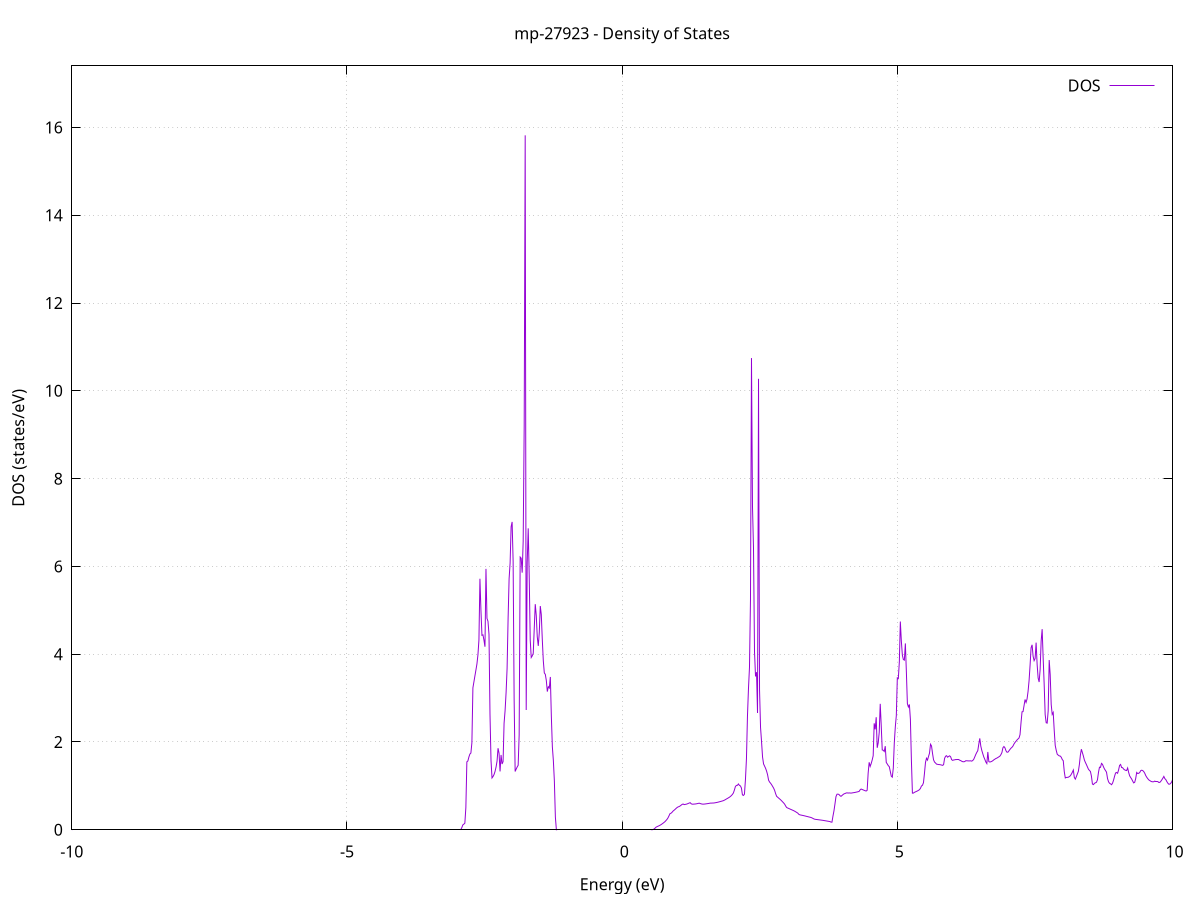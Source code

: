 set title 'mp-27923 - Density of States'
set xlabel 'Energy (eV)'
set ylabel 'DOS (states/eV)'
set grid
set xrange [-10:10]
set yrange [0:17.404]
set xzeroaxis lt -1
set terminal png size 800,600
set output 'mp-27923_dos_gnuplot.png'
plot '-' using 1:2 with lines title 'DOS'
-21.900100 0.000000
-21.881800 0.000000
-21.863600 0.000000
-21.845300 0.000000
-21.827000 0.000000
-21.808700 0.000000
-21.790500 0.000000
-21.772200 0.000000
-21.753900 0.000000
-21.735600 0.000000
-21.717400 0.000000
-21.699100 0.000000
-21.680800 0.000000
-21.662600 0.000000
-21.644300 0.000000
-21.626000 0.000000
-21.607700 0.000000
-21.589500 0.000000
-21.571200 0.000000
-21.552900 0.000000
-21.534600 0.000000
-21.516400 0.000000
-21.498100 0.000000
-21.479800 0.000000
-21.461500 0.000000
-21.443300 0.000000
-21.425000 0.000000
-21.406700 0.000000
-21.388400 0.000000
-21.370200 0.000000
-21.351900 0.000000
-21.333600 0.000000
-21.315300 0.000000
-21.297100 0.000000
-21.278800 0.000000
-21.260500 0.000000
-21.242200 0.000000
-21.224000 0.000000
-21.205700 0.000000
-21.187400 0.000000
-21.169100 0.000000
-21.150900 0.000000
-21.132600 0.000000
-21.114300 0.000000
-21.096000 0.000000
-21.077800 0.000000
-21.059500 0.000000
-21.041200 0.000000
-21.022900 0.000000
-21.004700 0.000000
-20.986400 0.000000
-20.968100 0.000000
-20.949800 0.000000
-20.931600 0.000000
-20.913300 0.000000
-20.895000 0.000000
-20.876700 0.000000
-20.858500 0.000000
-20.840200 0.000000
-20.821900 0.000000
-20.803600 0.000000
-20.785400 0.000000
-20.767100 0.000000
-20.748800 0.000000
-20.730500 0.000000
-20.712300 0.000000
-20.694000 0.000000
-20.675700 0.000000
-20.657500 0.000000
-20.639200 0.000000
-20.620900 0.000000
-20.602600 0.000000
-20.584400 0.000000
-20.566100 0.000000
-20.547800 0.000000
-20.529500 0.000000
-20.511300 0.000000
-20.493000 0.000000
-20.474700 0.000000
-20.456400 0.000000
-20.438200 0.000000
-20.419900 0.000000
-20.401600 0.000000
-20.383300 0.000000
-20.365100 0.000000
-20.346800 0.000000
-20.328500 0.000000
-20.310200 0.000000
-20.292000 0.000000
-20.273700 0.000000
-20.255400 0.000000
-20.237100 3.914400
-20.218900 5.153800
-20.200600 11.929300
-20.182300 15.140700
-20.164000 18.128700
-20.145800 16.555500
-20.127500 14.102400
-20.109200 3.188900
-20.090900 3.865400
-20.072700 4.063400
-20.054400 5.563400
-20.036100 9.818300
-20.017800 9.265300
-19.999600 14.189300
-19.981300 9.638100
-19.963000 8.774200
-19.944700 10.894700
-19.926500 14.366800
-19.908200 9.809100
-19.889900 18.243800
-19.871600 15.352900
-19.853400 16.839200
-19.835100 28.531400
-19.816800 31.945800
-19.798500 7.093100
-19.780300 7.051600
-19.762000 0.000000
-19.743700 0.000000
-19.725400 0.000000
-19.707200 0.000000
-19.688900 0.000000
-19.670600 0.000000
-19.652400 0.000000
-19.634100 0.000000
-19.615800 0.000000
-19.597500 0.000000
-19.579300 0.000000
-19.561000 0.000000
-19.542700 0.000000
-19.524400 0.000000
-19.506200 0.000000
-19.487900 0.000000
-19.469600 0.000000
-19.451300 0.000000
-19.433100 0.000000
-19.414800 0.000000
-19.396500 0.000000
-19.378200 0.000000
-19.360000 0.000000
-19.341700 0.000000
-19.323400 0.000000
-19.305100 0.000000
-19.286900 0.000000
-19.268600 0.000000
-19.250300 0.000000
-19.232000 0.000000
-19.213800 0.000000
-19.195500 0.000000
-19.177200 0.000000
-19.158900 0.000000
-19.140700 0.000000
-19.122400 0.000000
-19.104100 0.000000
-19.085800 0.000000
-19.067600 0.000000
-19.049300 0.000000
-19.031000 0.000000
-19.012700 0.000000
-18.994500 0.000000
-18.976200 0.000000
-18.957900 0.000000
-18.939600 0.000000
-18.921400 0.000000
-18.903100 0.000000
-18.884800 0.000000
-18.866500 0.000000
-18.848300 0.000000
-18.830000 0.000000
-18.811700 0.000000
-18.793400 0.000000
-18.775200 0.000000
-18.756900 0.000000
-18.738600 0.000000
-18.720300 0.000000
-18.702100 0.000000
-18.683800 0.000000
-18.665500 0.000000
-18.647200 0.000000
-18.629000 0.000000
-18.610700 0.000000
-18.592400 0.000000
-18.574200 0.000000
-18.555900 0.000000
-18.537600 0.000000
-18.519300 0.000000
-18.501100 0.000000
-18.482800 0.000000
-18.464500 0.000000
-18.446200 0.000000
-18.428000 0.000000
-18.409700 0.000000
-18.391400 0.000000
-18.373100 0.000000
-18.354900 0.000000
-18.336600 0.000000
-18.318300 0.000000
-18.300000 0.000000
-18.281800 0.000000
-18.263500 0.000000
-18.245200 0.000000
-18.226900 0.000000
-18.208700 0.000000
-18.190400 0.000000
-18.172100 0.000000
-18.153800 0.000000
-18.135600 0.000000
-18.117300 0.000000
-18.099000 0.000000
-18.080700 0.000000
-18.062500 0.000000
-18.044200 0.000000
-18.025900 0.000000
-18.007600 0.000000
-17.989400 0.000000
-17.971100 0.000000
-17.952800 0.000000
-17.934500 0.000000
-17.916300 0.000000
-17.898000 0.000000
-17.879700 0.000000
-17.861400 0.000000
-17.843200 0.000000
-17.824900 0.000000
-17.806600 0.000000
-17.788300 0.000000
-17.770100 0.000000
-17.751800 0.000000
-17.733500 0.000000
-17.715200 0.000000
-17.697000 0.000000
-17.678700 0.000000
-17.660400 0.000000
-17.642100 0.000000
-17.623900 0.000000
-17.605600 0.000000
-17.587300 0.000000
-17.569100 0.000000
-17.550800 0.000000
-17.532500 0.000000
-17.514200 0.000000
-17.496000 0.000000
-17.477700 0.000000
-17.459400 0.000000
-17.441100 0.000000
-17.422900 0.000000
-17.404600 0.000000
-17.386300 0.000000
-17.368000 0.000000
-17.349800 0.000000
-17.331500 0.000000
-17.313200 0.000000
-17.294900 0.000000
-17.276700 0.000000
-17.258400 0.000000
-17.240100 0.000000
-17.221800 0.000000
-17.203600 0.000000
-17.185300 0.000000
-17.167000 0.000000
-17.148700 0.000000
-17.130500 0.000000
-17.112200 0.000000
-17.093900 0.000000
-17.075600 0.000000
-17.057400 0.000000
-17.039100 0.000000
-17.020800 0.000000
-17.002500 0.000000
-16.984300 0.000000
-16.966000 0.000000
-16.947700 0.000000
-16.929400 0.000000
-16.911200 0.000000
-16.892900 0.000000
-16.874600 0.000000
-16.856300 0.000000
-16.838100 0.000000
-16.819800 0.000000
-16.801500 0.000000
-16.783200 0.000000
-16.765000 0.000000
-16.746700 0.000000
-16.728400 0.000000
-16.710100 0.000000
-16.691900 0.000000
-16.673600 0.000000
-16.655300 0.000000
-16.637000 0.000000
-16.618800 0.000000
-16.600500 0.000000
-16.582200 0.000000
-16.564000 0.000000
-16.545700 0.000000
-16.527400 0.000000
-16.509100 0.000000
-16.490900 0.000000
-16.472600 0.000000
-16.454300 0.000000
-16.436000 0.000000
-16.417800 0.000000
-16.399500 0.000000
-16.381200 0.000000
-16.362900 0.000000
-16.344700 0.000000
-16.326400 0.000000
-16.308100 0.000000
-16.289800 0.000000
-16.271600 0.000000
-16.253300 0.000000
-16.235000 0.000000
-16.216700 0.000000
-16.198500 0.000000
-16.180200 0.000000
-16.161900 0.000000
-16.143600 0.000000
-16.125400 0.000000
-16.107100 0.000000
-16.088800 0.000000
-16.070500 0.000000
-16.052300 0.000000
-16.034000 0.000000
-16.015700 0.000000
-15.997400 0.000000
-15.979200 0.000000
-15.960900 0.000000
-15.942600 0.000000
-15.924300 0.000000
-15.906100 0.000000
-15.887800 0.000000
-15.869500 0.000000
-15.851200 0.000000
-15.833000 0.000000
-15.814700 0.000000
-15.796400 0.000000
-15.778100 0.000000
-15.759900 0.000000
-15.741600 0.000000
-15.723300 0.000000
-15.705000 0.000000
-15.686800 0.000000
-15.668500 0.000000
-15.650200 0.000000
-15.631900 0.000000
-15.613700 0.000000
-15.595400 0.000000
-15.577100 0.000000
-15.558900 0.000000
-15.540600 0.000000
-15.522300 0.000000
-15.504000 0.000000
-15.485800 0.000000
-15.467500 0.000000
-15.449200 0.000000
-15.430900 0.000000
-15.412700 0.000000
-15.394400 0.000000
-15.376100 0.000000
-15.357800 0.000000
-15.339600 0.000000
-15.321300 0.000000
-15.303000 0.000000
-15.284700 0.000000
-15.266500 0.000000
-15.248200 0.000000
-15.229900 0.000000
-15.211600 0.000000
-15.193400 0.000000
-15.175100 0.000000
-15.156800 0.000000
-15.138500 0.000000
-15.120300 0.000000
-15.102000 0.000000
-15.083700 0.000000
-15.065400 0.000000
-15.047200 0.000000
-15.028900 0.000000
-15.010600 0.000000
-14.992300 0.000000
-14.974100 0.000000
-14.955800 0.000000
-14.937500 0.000000
-14.919200 0.000000
-14.901000 0.000000
-14.882700 0.000000
-14.864400 0.000000
-14.846100 0.000000
-14.827900 0.000000
-14.809600 0.000000
-14.791300 0.000000
-14.773000 0.000000
-14.754800 0.000000
-14.736500 0.000000
-14.718200 0.000000
-14.699900 0.000000
-14.681700 0.000000
-14.663400 0.000000
-14.645100 0.000000
-14.626800 0.000000
-14.608600 0.000000
-14.590300 0.000000
-14.572000 0.000000
-14.553700 0.000000
-14.535500 0.000000
-14.517200 0.000000
-14.498900 0.000000
-14.480700 0.000000
-14.462400 0.000000
-14.444100 0.000000
-14.425800 0.000000
-14.407600 0.000000
-14.389300 0.000000
-14.371000 0.000000
-14.352700 0.000000
-14.334500 0.000000
-14.316200 0.000000
-14.297900 0.000000
-14.279600 0.000000
-14.261400 0.000000
-14.243100 0.000000
-14.224800 0.000000
-14.206500 0.000000
-14.188300 0.000000
-14.170000 0.000000
-14.151700 0.000000
-14.133400 0.000000
-14.115200 0.000000
-14.096900 0.000000
-14.078600 0.000000
-14.060300 0.000000
-14.042100 0.000000
-14.023800 0.000000
-14.005500 0.000000
-13.987200 0.000000
-13.969000 0.000000
-13.950700 0.000000
-13.932400 0.000000
-13.914100 0.000000
-13.895900 0.000000
-13.877600 0.000000
-13.859300 0.000000
-13.841000 0.000000
-13.822800 0.000000
-13.804500 0.000000
-13.786200 0.000000
-13.767900 0.000000
-13.749700 0.000000
-13.731400 0.000000
-13.713100 0.000000
-13.694800 0.000000
-13.676600 0.000000
-13.658300 0.000000
-13.640000 0.000000
-13.621700 0.000000
-13.603500 0.000000
-13.585200 0.144600
-13.566900 1.023300
-13.548600 1.530800
-13.530400 1.619400
-13.512100 1.731400
-13.493800 1.888600
-13.475600 2.958800
-13.457300 4.038100
-13.439000 4.427900
-13.420700 4.844800
-13.402500 5.352900
-13.384200 6.151800
-13.365900 7.031300
-13.347600 8.667700
-13.329400 11.688900
-13.311100 14.369400
-13.292800 19.077900
-13.274500 11.809200
-13.256300 0.000000
-13.238000 0.000000
-13.219700 0.000000
-13.201400 0.000000
-13.183200 0.000000
-13.164900 0.000000
-13.146600 0.000000
-13.128300 0.000000
-13.110100 0.000000
-13.091800 0.000000
-13.073500 0.000000
-13.055200 0.000000
-13.037000 0.000000
-13.018700 0.000000
-13.000400 0.000000
-12.982100 0.000000
-12.963900 0.000000
-12.945600 0.000000
-12.927300 0.000000
-12.909000 0.000000
-12.890800 0.000000
-12.872500 0.000000
-12.854200 0.000000
-12.835900 0.000000
-12.817700 0.000000
-12.799400 0.000000
-12.781100 0.000000
-12.762800 0.000000
-12.744600 0.000000
-12.726300 0.000000
-12.708000 0.000000
-12.689700 0.000000
-12.671500 0.000000
-12.653200 0.000000
-12.634900 0.000000
-12.616600 0.000000
-12.598400 0.000000
-12.580100 0.000000
-12.561800 0.000000
-12.543500 0.000000
-12.525300 0.000000
-12.507000 0.000000
-12.488700 0.000000
-12.470500 0.000000
-12.452200 0.000000
-12.433900 0.000000
-12.415600 0.000000
-12.397400 0.000000
-12.379100 0.000000
-12.360800 0.000000
-12.342500 0.000000
-12.324300 0.000000
-12.306000 0.000000
-12.287700 0.000000
-12.269400 0.000000
-12.251200 0.000000
-12.232900 0.000000
-12.214600 0.000000
-12.196300 0.000000
-12.178100 0.000000
-12.159800 0.000000
-12.141500 0.000000
-12.123200 0.000000
-12.105000 0.000000
-12.086700 0.000000
-12.068400 0.000000
-12.050100 0.000000
-12.031900 0.000000
-12.013600 0.000000
-11.995300 0.000000
-11.977000 0.000000
-11.958800 0.000000
-11.940500 0.000000
-11.922200 0.000000
-11.903900 0.000000
-11.885700 0.000000
-11.867400 0.000000
-11.849100 0.000000
-11.830800 0.000000
-11.812600 0.000000
-11.794300 0.000000
-11.776000 0.000000
-11.757700 0.000000
-11.739500 0.000000
-11.721200 0.000000
-11.702900 0.000000
-11.684600 0.000000
-11.666400 0.000000
-11.648100 0.000000
-11.629800 0.000000
-11.611500 0.000000
-11.593300 0.000000
-11.575000 0.000000
-11.556700 0.000000
-11.538400 0.000000
-11.520200 0.000000
-11.501900 0.000000
-11.483600 0.000000
-11.465300 0.000000
-11.447100 0.000000
-11.428800 0.000000
-11.410500 0.000000
-11.392300 0.000000
-11.374000 0.000000
-11.355700 0.000000
-11.337400 0.000000
-11.319200 0.000000
-11.300900 0.000000
-11.282600 0.000000
-11.264300 0.000000
-11.246100 0.000000
-11.227800 0.000000
-11.209500 0.000000
-11.191200 0.000000
-11.173000 0.000000
-11.154700 0.000000
-11.136400 0.000000
-11.118100 0.000000
-11.099900 0.000000
-11.081600 0.000000
-11.063300 0.000000
-11.045000 0.000000
-11.026800 0.000000
-11.008500 0.000000
-10.990200 0.000000
-10.971900 0.000000
-10.953700 0.000000
-10.935400 0.000000
-10.917100 0.000000
-10.898800 0.000000
-10.880600 0.000000
-10.862300 0.000000
-10.844000 0.000000
-10.825700 0.000000
-10.807500 0.000000
-10.789200 0.000000
-10.770900 0.000000
-10.752600 0.000000
-10.734400 0.000000
-10.716100 0.000000
-10.697800 0.000000
-10.679500 0.000000
-10.661300 0.000000
-10.643000 0.000000
-10.624700 0.000000
-10.606400 0.000000
-10.588200 0.000000
-10.569900 0.000000
-10.551600 0.000000
-10.533300 0.000000
-10.515100 0.000000
-10.496800 0.000000
-10.478500 0.000000
-10.460200 0.000000
-10.442000 0.000000
-10.423700 0.000000
-10.405400 0.000000
-10.387200 0.000000
-10.368900 0.000000
-10.350600 0.000000
-10.332300 0.000000
-10.314100 0.000000
-10.295800 0.000000
-10.277500 0.000000
-10.259200 0.000000
-10.241000 0.000000
-10.222700 0.000000
-10.204400 0.000000
-10.186100 0.000000
-10.167900 0.000000
-10.149600 0.000000
-10.131300 0.000000
-10.113000 0.000000
-10.094800 0.000000
-10.076500 0.000000
-10.058200 0.000000
-10.039900 0.000000
-10.021700 0.000000
-10.003400 0.000000
-9.985100 0.000000
-9.966800 0.000000
-9.948600 0.000000
-9.930300 0.000000
-9.912000 0.000000
-9.893700 0.000000
-9.875500 0.000000
-9.857200 0.000000
-9.838900 0.000000
-9.820600 0.000000
-9.802400 0.000000
-9.784100 0.000000
-9.765800 0.000000
-9.747500 0.000000
-9.729300 0.000000
-9.711000 0.000000
-9.692700 0.000000
-9.674400 0.000000
-9.656200 0.000000
-9.637900 0.000000
-9.619600 0.000000
-9.601300 0.000000
-9.583100 0.000000
-9.564800 0.000000
-9.546500 0.000000
-9.528200 0.000000
-9.510000 0.000000
-9.491700 0.000000
-9.473400 0.000000
-9.455100 0.000000
-9.436900 0.000000
-9.418600 0.000000
-9.400300 0.000000
-9.382100 0.000000
-9.363800 0.000000
-9.345500 0.000000
-9.327200 0.000000
-9.309000 0.000000
-9.290700 0.000000
-9.272400 0.000000
-9.254100 0.000000
-9.235900 0.000000
-9.217600 0.000000
-9.199300 0.000000
-9.181000 0.000000
-9.162800 0.000000
-9.144500 0.000000
-9.126200 0.000000
-9.107900 0.000000
-9.089700 0.000000
-9.071400 0.000000
-9.053100 0.000000
-9.034800 0.000000
-9.016600 0.000000
-8.998300 0.000000
-8.980000 0.000000
-8.961700 0.000000
-8.943500 0.000000
-8.925200 0.000000
-8.906900 0.000000
-8.888600 0.000000
-8.870400 0.000000
-8.852100 0.000000
-8.833800 0.000000
-8.815500 0.000000
-8.797300 0.000000
-8.779000 0.000000
-8.760700 0.000000
-8.742400 0.000000
-8.724200 0.000000
-8.705900 0.000000
-8.687600 0.000000
-8.669300 0.000000
-8.651100 0.000000
-8.632800 0.000000
-8.614500 0.000000
-8.596200 0.000000
-8.578000 0.000000
-8.559700 0.000000
-8.541400 0.000000
-8.523100 0.000000
-8.504900 0.000000
-8.486600 0.000000
-8.468300 0.000000
-8.450000 0.000000
-8.431800 0.000000
-8.413500 0.000000
-8.395200 0.000000
-8.376900 0.000000
-8.358700 0.000000
-8.340400 0.000000
-8.322100 0.000000
-8.303900 0.000000
-8.285600 0.000000
-8.267300 0.000000
-8.249000 0.000000
-8.230800 0.000000
-8.212500 0.000000
-8.194200 0.000000
-8.175900 0.000000
-8.157700 0.000000
-8.139400 0.000000
-8.121100 0.000000
-8.102800 0.000000
-8.084600 0.000000
-8.066300 0.000000
-8.048000 0.000000
-8.029700 0.000000
-8.011500 0.000000
-7.993200 0.000000
-7.974900 0.000000
-7.956600 0.000000
-7.938400 0.000000
-7.920100 0.000000
-7.901800 0.000000
-7.883500 0.000000
-7.865300 0.000000
-7.847000 0.000000
-7.828700 0.000000
-7.810400 0.000000
-7.792200 0.000000
-7.773900 0.000000
-7.755600 0.000000
-7.737300 0.000000
-7.719100 0.000000
-7.700800 0.000000
-7.682500 0.000000
-7.664200 0.000000
-7.646000 0.000000
-7.627700 0.000000
-7.609400 0.000000
-7.591100 0.000000
-7.572900 0.000000
-7.554600 0.000000
-7.536300 0.000000
-7.518000 0.000000
-7.499800 0.000000
-7.481500 0.000000
-7.463200 0.000000
-7.444900 0.000000
-7.426700 0.000000
-7.408400 0.000000
-7.390100 0.000000
-7.371800 0.000000
-7.353600 0.000000
-7.335300 0.000000
-7.317000 0.000000
-7.298800 0.000000
-7.280500 0.000000
-7.262200 0.000000
-7.243900 0.000000
-7.225700 0.000000
-7.207400 0.000000
-7.189100 0.000000
-7.170800 0.000000
-7.152600 0.000000
-7.134300 0.000000
-7.116000 0.000000
-7.097700 0.000000
-7.079500 0.000000
-7.061200 0.000000
-7.042900 0.000000
-7.024600 0.000000
-7.006400 0.000000
-6.988100 0.000000
-6.969800 0.000000
-6.951500 0.000000
-6.933300 0.000000
-6.915000 0.000000
-6.896700 0.000000
-6.878400 0.000000
-6.860200 0.000000
-6.841900 0.000000
-6.823600 0.000000
-6.805300 0.000000
-6.787100 0.000000
-6.768800 0.000000
-6.750500 0.000000
-6.732200 0.000000
-6.714000 0.000000
-6.695700 0.000000
-6.677400 0.000000
-6.659100 0.000000
-6.640900 0.000000
-6.622600 0.000000
-6.604300 0.000000
-6.586000 0.000000
-6.567800 0.000000
-6.549500 0.000000
-6.531200 0.000000
-6.512900 0.000000
-6.494700 0.000000
-6.476400 0.000000
-6.458100 0.000000
-6.439800 0.000000
-6.421600 0.000000
-6.403300 0.000000
-6.385000 0.000000
-6.366700 0.000000
-6.348500 0.000000
-6.330200 0.000000
-6.311900 0.000000
-6.293700 0.000000
-6.275400 0.000000
-6.257100 0.000000
-6.238800 0.000000
-6.220600 0.000000
-6.202300 0.000000
-6.184000 0.000000
-6.165700 0.000000
-6.147500 0.000000
-6.129200 0.000000
-6.110900 0.000000
-6.092600 0.000000
-6.074400 0.000000
-6.056100 0.000000
-6.037800 0.000000
-6.019500 0.000000
-6.001300 0.000000
-5.983000 0.000000
-5.964700 0.000000
-5.946400 0.000000
-5.928200 0.000000
-5.909900 0.000000
-5.891600 0.000000
-5.873300 0.000000
-5.855100 0.000000
-5.836800 0.000000
-5.818500 0.000000
-5.800200 0.000000
-5.782000 0.000000
-5.763700 0.000000
-5.745400 0.000000
-5.727100 0.000000
-5.708900 0.000000
-5.690600 0.000000
-5.672300 0.000000
-5.654000 0.000000
-5.635800 0.000000
-5.617500 0.000000
-5.599200 0.000000
-5.580900 0.000000
-5.562700 0.000000
-5.544400 0.000000
-5.526100 0.000000
-5.507800 0.000000
-5.489600 0.000000
-5.471300 0.000000
-5.453000 0.000000
-5.434700 0.000000
-5.416500 0.000000
-5.398200 0.000000
-5.379900 0.000000
-5.361600 0.000000
-5.343400 0.000000
-5.325100 0.000000
-5.306800 0.000000
-5.288600 0.000000
-5.270300 0.000000
-5.252000 0.000000
-5.233700 0.000000
-5.215500 0.000000
-5.197200 0.000000
-5.178900 0.000000
-5.160600 0.000000
-5.142400 0.000000
-5.124100 0.000000
-5.105800 0.000000
-5.087500 0.000000
-5.069300 0.000000
-5.051000 0.000000
-5.032700 0.000000
-5.014400 0.000000
-4.996200 0.000000
-4.977900 0.000000
-4.959600 0.000000
-4.941300 0.000000
-4.923100 0.000000
-4.904800 0.000000
-4.886500 0.000000
-4.868200 0.000000
-4.850000 0.000000
-4.831700 0.000000
-4.813400 0.000000
-4.795100 0.000000
-4.776900 0.000000
-4.758600 0.000000
-4.740300 0.000000
-4.722000 0.000000
-4.703800 0.000000
-4.685500 0.000000
-4.667200 0.000000
-4.648900 0.000000
-4.630700 0.000000
-4.612400 0.000000
-4.594100 0.000000
-4.575800 0.000000
-4.557600 0.000000
-4.539300 0.000000
-4.521000 0.000000
-4.502700 0.000000
-4.484500 0.000000
-4.466200 0.000000
-4.447900 0.000000
-4.429600 0.000000
-4.411400 0.000000
-4.393100 0.000000
-4.374800 0.000000
-4.356500 0.000000
-4.338300 0.000000
-4.320000 0.000000
-4.301700 0.000000
-4.283400 0.000000
-4.265200 0.000000
-4.246900 0.000000
-4.228600 0.000000
-4.210400 0.000000
-4.192100 0.000000
-4.173800 0.000000
-4.155500 0.000000
-4.137300 0.000000
-4.119000 0.000000
-4.100700 0.000000
-4.082400 0.000000
-4.064200 0.000000
-4.045900 0.000000
-4.027600 0.000000
-4.009300 0.000000
-3.991100 0.000000
-3.972800 0.000000
-3.954500 0.000000
-3.936200 0.000000
-3.918000 0.000000
-3.899700 0.000000
-3.881400 0.000000
-3.863100 0.000000
-3.844900 0.000000
-3.826600 0.000000
-3.808300 0.000000
-3.790000 0.000000
-3.771800 0.000000
-3.753500 0.000000
-3.735200 0.000000
-3.716900 0.000000
-3.698700 0.000000
-3.680400 0.000000
-3.662100 0.000000
-3.643800 0.000000
-3.625600 0.000000
-3.607300 0.000000
-3.589000 0.000000
-3.570700 0.000000
-3.552500 0.000000
-3.534200 0.000000
-3.515900 0.000000
-3.497600 0.000000
-3.479400 0.000000
-3.461100 0.000000
-3.442800 0.000000
-3.424500 0.000000
-3.406300 0.000000
-3.388000 0.000000
-3.369700 0.000000
-3.351400 0.000000
-3.333200 0.000000
-3.314900 0.000000
-3.296600 0.000000
-3.278300 0.000000
-3.260100 0.000000
-3.241800 0.000000
-3.223500 0.000000
-3.205300 0.000000
-3.187000 0.000000
-3.168700 0.000000
-3.150400 0.000000
-3.132200 0.000000
-3.113900 0.000000
-3.095600 0.000000
-3.077300 0.000000
-3.059100 0.000000
-3.040800 0.000000
-3.022500 0.000000
-3.004200 0.000000
-2.986000 0.000000
-2.967700 0.000000
-2.949400 0.000000
-2.931100 0.005500
-2.912900 0.050200
-2.894600 0.110800
-2.876300 0.128400
-2.858000 0.150700
-2.839800 0.504700
-2.821500 1.547600
-2.803200 1.567700
-2.784900 1.656900
-2.766700 1.724300
-2.748400 1.748300
-2.730100 1.981300
-2.711800 3.232600
-2.693600 3.368400
-2.675300 3.504600
-2.657000 3.638900
-2.638700 3.777300
-2.620500 3.982600
-2.602200 4.323400
-2.583900 5.718600
-2.565600 4.998000
-2.547400 4.430900
-2.529100 4.440600
-2.510800 4.319100
-2.492500 4.170400
-2.474300 5.944700
-2.456000 4.815500
-2.437700 4.750100
-2.419400 4.451800
-2.401200 2.633500
-2.382900 1.583200
-2.364600 1.180700
-2.346300 1.212700
-2.328100 1.257400
-2.309800 1.327500
-2.291500 1.426800
-2.273200 1.562700
-2.255000 1.857700
-2.236700 1.744200
-2.218400 1.328400
-2.200200 1.704100
-2.181900 1.498200
-2.163600 1.553100
-2.145300 2.427600
-2.127100 2.710900
-2.108800 3.126200
-2.090500 3.677600
-2.072200 4.818300
-2.054000 5.719100
-2.035700 6.074700
-2.017400 6.902900
-1.999100 7.014100
-1.980900 6.119800
-1.962600 2.975900
-1.944300 1.328000
-1.926000 1.381300
-1.907800 1.429300
-1.889500 1.469400
-1.871200 2.162900
-1.852900 6.213500
-1.834700 6.187400
-1.816400 5.857700
-1.798100 6.573900
-1.779800 9.188300
-1.761600 15.821500
-1.743300 2.729400
-1.725000 6.088600
-1.706700 6.868100
-1.688500 5.778800
-1.670200 4.323500
-1.651900 3.925000
-1.633600 3.962000
-1.615400 4.018500
-1.597100 4.586000
-1.578800 5.140600
-1.560500 4.882800
-1.542300 4.394800
-1.524000 4.189700
-1.505700 4.488200
-1.487400 5.097200
-1.469200 4.904800
-1.450900 4.335800
-1.432600 3.851100
-1.414300 3.574300
-1.396100 3.541000
-1.377800 3.401900
-1.359500 3.148300
-1.341200 3.258200
-1.323000 3.230400
-1.304700 3.481900
-1.286400 2.587300
-1.268100 1.890300
-1.249900 1.578400
-1.231600 1.115800
-1.213300 0.289200
-1.195000 0.000000
-1.176800 0.000000
-1.158500 0.000000
-1.140200 0.000000
-1.122000 0.000000
-1.103700 0.000000
-1.085400 0.000000
-1.067100 0.000000
-1.048900 0.000000
-1.030600 0.000000
-1.012300 0.000000
-0.994000 0.000000
-0.975800 0.000000
-0.957500 0.000000
-0.939200 0.000000
-0.920900 0.000000
-0.902700 0.000000
-0.884400 0.000000
-0.866100 0.000000
-0.847800 0.000000
-0.829600 0.000000
-0.811300 0.000000
-0.793000 0.000000
-0.774700 0.000000
-0.756500 0.000000
-0.738200 0.000000
-0.719900 0.000000
-0.701600 0.000000
-0.683400 0.000000
-0.665100 0.000000
-0.646800 0.000000
-0.628500 0.000000
-0.610300 0.000000
-0.592000 0.000000
-0.573700 0.000000
-0.555400 0.000000
-0.537200 0.000000
-0.518900 0.000000
-0.500600 0.000000
-0.482300 0.000000
-0.464100 0.000000
-0.445800 0.000000
-0.427500 0.000000
-0.409200 0.000000
-0.391000 0.000000
-0.372700 0.000000
-0.354400 0.000000
-0.336100 0.000000
-0.317900 0.000000
-0.299600 0.000000
-0.281300 0.000000
-0.263000 0.000000
-0.244800 0.000000
-0.226500 0.000000
-0.208200 0.000000
-0.189900 0.000000
-0.171700 0.000000
-0.153400 0.000000
-0.135100 0.000000
-0.116900 0.000000
-0.098600 0.000000
-0.080300 0.000000
-0.062000 0.000000
-0.043800 0.000000
-0.025500 0.000000
-0.007200 0.000000
0.011100 0.000000
0.029300 0.000000
0.047600 0.000000
0.065900 0.000000
0.084200 0.000000
0.102400 0.000000
0.120700 0.000000
0.139000 0.000000
0.157300 0.000000
0.175500 0.000000
0.193800 0.000000
0.212100 0.000000
0.230400 0.000000
0.248600 0.000000
0.266900 0.000000
0.285200 0.000000
0.303500 0.000000
0.321700 0.000000
0.340000 0.000000
0.358300 0.000000
0.376600 0.000000
0.394800 0.000000
0.413100 0.000000
0.431400 0.000000
0.449700 0.000000
0.467900 0.000000
0.486200 0.000000
0.504500 0.000000
0.522800 0.000000
0.541000 0.000100
0.559300 0.004400
0.577600 0.015700
0.595900 0.033900
0.614100 0.057300
0.632400 0.070100
0.650700 0.080300
0.669000 0.090800
0.687200 0.102600
0.705500 0.116100
0.723800 0.132100
0.742100 0.148900
0.760300 0.166700
0.778600 0.185800
0.796900 0.211100
0.815200 0.237500
0.833400 0.271900
0.851700 0.319200
0.870000 0.368200
0.888200 0.377100
0.906500 0.398100
0.924800 0.425500
0.943100 0.444600
0.961300 0.464200
0.979600 0.486400
0.997900 0.506100
1.016200 0.520800
1.034400 0.528400
1.052700 0.541900
1.071000 0.559800
1.089300 0.578100
1.107500 0.587200
1.125800 0.573600
1.144100 0.577900
1.162400 0.581900
1.180600 0.589100
1.198900 0.598600
1.217200 0.608100
1.235500 0.617700
1.253700 0.593400
1.272000 0.583300
1.290300 0.583600
1.308600 0.585500
1.326800 0.587400
1.345100 0.590500
1.363400 0.595200
1.381700 0.600600
1.399900 0.606000
1.418200 0.597800
1.436500 0.591000
1.454800 0.584800
1.473000 0.584100
1.491300 0.585500
1.509600 0.588200
1.527900 0.591500
1.546100 0.594800
1.564400 0.598400
1.582700 0.602500
1.601000 0.606900
1.619200 0.608400
1.637500 0.608500
1.655800 0.609100
1.674100 0.611900
1.692300 0.615600
1.710600 0.620000
1.728900 0.625200
1.747200 0.630800
1.765400 0.636900
1.783700 0.643200
1.802000 0.649500
1.820300 0.656000
1.838500 0.663100
1.856800 0.673800
1.875100 0.686400
1.893300 0.700200
1.911600 0.713300
1.929900 0.726900
1.948200 0.741100
1.966400 0.758000
1.984700 0.779100
2.003000 0.804600
2.021300 0.838300
2.039500 0.904900
2.057800 0.985100
2.076100 1.010800
2.094400 1.012800
2.112600 1.044000
2.130900 1.011300
2.149200 0.999300
2.167500 0.951000
2.185700 0.795400
2.204000 0.782200
2.222300 0.810000
2.240600 1.146400
2.258800 1.620900
2.277100 2.591700
2.295400 3.216100
2.313700 3.702100
2.331900 5.241400
2.350200 10.747600
2.368500 7.359500
2.386800 6.417000
2.405000 4.061500
2.423300 3.493900
2.441600 3.589800
2.459900 2.660400
2.478100 10.275200
2.496400 3.188300
2.514700 2.331300
2.533000 2.006100
2.551200 1.656900
2.569500 1.500100
2.587800 1.450900
2.606100 1.401000
2.624300 1.337800
2.642600 1.253900
2.660900 1.129500
2.679200 1.087100
2.697400 1.060500
2.715700 1.027000
2.734000 0.988800
2.752300 0.949500
2.770500 0.897700
2.788800 0.822600
2.807100 0.762500
2.825400 0.742500
2.843600 0.722400
2.861900 0.702300
2.880200 0.681700
2.898500 0.659000
2.916700 0.634700
2.935000 0.610500
2.953300 0.582200
2.971500 0.540200
2.989800 0.506800
3.008100 0.495800
3.026400 0.485800
3.044600 0.475600
3.062900 0.465300
3.081200 0.455100
3.099500 0.444800
3.117700 0.434500
3.136000 0.422500
3.154300 0.408600
3.172600 0.394300
3.190800 0.380000
3.209100 0.353300
3.227400 0.341100
3.245700 0.336200
3.263900 0.331400
3.282200 0.326500
3.300500 0.321400
3.318800 0.315800
3.337000 0.310000
3.355300 0.304300
3.373600 0.298500
3.391900 0.292700
3.410100 0.287000
3.428400 0.281100
3.446700 0.272300
3.465000 0.260100
3.483200 0.248000
3.501500 0.239600
3.519800 0.236500
3.538100 0.233500
3.556300 0.230400
3.574600 0.227400
3.592900 0.224300
3.611200 0.221300
3.629400 0.218200
3.647700 0.214900
3.666000 0.211000
3.684300 0.207000
3.702500 0.203000
3.720800 0.199000
3.739100 0.195000
3.757400 0.191000
3.775600 0.186800
3.793900 0.175300
3.812200 0.172900
3.830500 0.310200
3.848700 0.430600
3.867000 0.588500
3.885300 0.755000
3.903600 0.809500
3.921800 0.812800
3.940100 0.803500
3.958400 0.777200
3.976600 0.761600
3.994900 0.781400
4.013200 0.801200
4.031500 0.818200
4.049700 0.826100
4.068000 0.836600
4.086300 0.841600
4.104600 0.836400
4.122800 0.839400
4.141100 0.837900
4.159400 0.835700
4.177700 0.839300
4.195900 0.843700
4.214200 0.847100
4.232500 0.851500
4.250800 0.856800
4.269000 0.861400
4.287300 0.867400
4.305600 0.874200
4.323900 0.908900
4.342100 0.927900
4.360400 0.918300
4.378700 0.909000
4.397000 0.898800
4.415200 0.889700
4.433500 0.882900
4.451800 0.899300
4.470100 1.293300
4.488300 1.537600
4.506600 1.443700
4.524900 1.508000
4.543200 1.589400
4.561400 1.686800
4.579700 2.424800
4.598000 2.287600
4.616300 2.564400
4.634500 1.867700
4.652800 1.979300
4.671100 2.217900
4.689400 2.870000
4.707600 2.373000
4.725900 1.818100
4.744200 1.812200
4.762500 1.783700
4.780700 1.905400
4.799000 1.534700
4.817300 1.499400
4.835600 1.461500
4.853800 1.437900
4.872100 1.330200
4.890400 1.221000
4.908700 1.199100
4.926900 1.405900
4.945200 1.985600
4.963500 2.343800
4.981700 2.599000
5.000000 3.460900
5.018300 3.444800
5.036600 3.825800
5.054800 4.744700
5.073100 4.298700
5.091400 3.980300
5.109700 3.879300
5.127900 3.865300
5.146200 4.245200
5.164500 3.596800
5.182800 2.873800
5.201000 2.797500
5.219300 2.855000
5.237600 2.515700
5.255900 1.583300
5.274100 0.834500
5.292400 0.835900
5.310700 0.853500
5.329000 0.863500
5.347200 0.874000
5.365500 0.884600
5.383800 0.898100
5.402100 0.913300
5.420300 0.944100
5.438600 0.996900
5.456900 1.013900
5.475200 1.072300
5.493400 1.288300
5.511700 1.534000
5.530000 1.629900
5.548300 1.588100
5.566500 1.667700
5.584800 1.745300
5.603100 1.949100
5.621400 1.909800
5.639600 1.740500
5.657900 1.595600
5.676200 1.543100
5.694500 1.521100
5.712700 1.495700
5.731000 1.490900
5.749300 1.486000
5.767600 1.484800
5.785800 1.480400
5.804100 1.474400
5.822400 1.467400
5.840700 1.483000
5.858900 1.627300
5.877200 1.675800
5.895500 1.687500
5.913800 1.653400
5.932000 1.670700
5.950300 1.684700
5.968600 1.663200
5.986900 1.598200
6.005100 1.581200
6.023400 1.590000
6.041700 1.593400
6.059900 1.599300
6.078200 1.600000
6.096500 1.601800
6.114800 1.600200
6.133000 1.585500
6.151300 1.576600
6.169600 1.561700
6.187900 1.551400
6.206100 1.549300
6.224400 1.553900
6.242700 1.572200
6.261000 1.571900
6.279200 1.570400
6.297500 1.568500
6.315800 1.569800
6.334100 1.570300
6.352300 1.564100
6.370600 1.578200
6.388900 1.606300
6.407200 1.660200
6.425400 1.715700
6.443700 1.762700
6.462000 1.802400
6.480300 1.950700
6.498500 2.082300
6.516800 1.907400
6.535100 1.808000
6.553400 1.730700
6.571600 1.658700
6.589900 1.603900
6.608200 1.544600
6.626500 1.508800
6.644700 1.772200
6.663000 1.552900
6.681300 1.543200
6.699600 1.549700
6.717800 1.560000
6.736100 1.574800
6.754400 1.594100
6.772700 1.608800
6.790900 1.623800
6.809200 1.633400
6.827500 1.647900
6.845800 1.662600
6.864000 1.678300
6.882300 1.712000
6.900600 1.760600
6.918900 1.868700
6.937100 1.896700
6.955400 1.867900
6.973700 1.801800
6.992000 1.767200
7.010200 1.768600
7.028500 1.799000
7.046800 1.830400
7.065000 1.858400
7.083300 1.879000
7.101600 1.907800
7.119900 1.954400
7.138100 1.989000
7.156400 2.016100
7.174700 2.046100
7.193000 2.068800
7.211200 2.091000
7.229500 2.167700
7.247800 2.441600
7.266100 2.687300
7.284300 2.692000
7.302600 2.828300
7.320900 2.968100
7.339200 2.901200
7.357400 2.980900
7.375700 3.153500
7.394000 3.399400
7.412300 3.750200
7.430500 4.148000
7.448800 4.213800
7.467100 3.955900
7.485400 3.853300
7.503600 3.900900
7.521900 4.263900
7.540200 3.770100
7.558500 3.457800
7.576700 3.366300
7.595000 3.653500
7.613300 4.297600
7.631600 4.570700
7.649800 3.917200
7.668100 3.322100
7.686400 2.624300
7.704700 2.438300
7.722900 2.430200
7.741200 2.709800
7.759500 3.867100
7.777800 3.534000
7.796000 2.855700
7.814300 2.628800
7.832600 2.672900
7.850900 2.265300
7.869100 1.921300
7.887400 1.809800
7.905700 1.720500
7.924000 1.700600
7.942200 1.683500
7.960500 1.679300
7.978800 1.652400
7.997100 1.600700
8.015300 1.572400
8.033600 1.325000
8.051900 1.180900
8.070100 1.192900
8.088400 1.193400
8.106700 1.197400
8.125000 1.211600
8.143200 1.229400
8.161500 1.265500
8.179800 1.309700
8.198100 1.361600
8.216300 1.191000
8.234600 1.153700
8.252900 1.210600
8.271200 1.271900
8.289400 1.331700
8.307700 1.484400
8.326000 1.699900
8.344300 1.835400
8.362500 1.758700
8.380800 1.679900
8.399100 1.589000
8.417400 1.534000
8.435600 1.486000
8.453900 1.433100
8.472200 1.381300
8.490500 1.352200
8.508700 1.329000
8.527000 1.220700
8.545300 1.041500
8.563600 1.029200
8.581800 1.058000
8.600100 1.071300
8.618400 1.082100
8.636700 1.140300
8.654900 1.305800
8.673200 1.425500
8.691500 1.421000
8.709800 1.512300
8.728000 1.491600
8.746300 1.432800
8.764600 1.384100
8.782900 1.350000
8.801100 1.311600
8.819400 1.168700
8.837700 1.093400
8.856000 1.059500
8.874200 1.045900
8.892500 1.026700
8.910800 1.061800
8.929100 1.130800
8.947300 1.217700
8.965600 1.294700
8.983900 1.305500
9.002200 1.287100
9.020400 1.363000
9.038700 1.466900
9.057000 1.488000
9.075300 1.418900
9.093500 1.414900
9.111800 1.383000
9.130100 1.365100
9.148300 1.354100
9.166600 1.349500
9.184900 1.408000
9.203200 1.307300
9.221400 1.228800
9.239700 1.191400
9.258000 1.155900
9.276300 1.110500
9.294500 1.067800
9.312800 1.080800
9.331100 1.165200
9.349400 1.306100
9.367600 1.281400
9.385900 1.286600
9.404200 1.304000
9.422500 1.347000
9.440700 1.357300
9.459000 1.348800
9.477300 1.326100
9.495600 1.288300
9.513800 1.235300
9.532100 1.196400
9.550400 1.164900
9.568700 1.136900
9.586900 1.121800
9.605200 1.106500
9.623500 1.095900
9.641800 1.092800
9.660000 1.095000
9.678300 1.109100
9.696600 1.110900
9.714900 1.110900
9.733100 1.098100
9.751400 1.077800
9.769700 1.079300
9.788000 1.105100
9.806200 1.137800
9.824500 1.174600
9.842800 1.215700
9.861100 1.164800
9.879300 1.142900
9.897600 1.097500
9.915900 1.061100
9.934200 1.036700
9.952400 1.041800
9.970700 1.062300
9.989000 1.100400
10.007300 1.166600
10.025500 1.256200
10.043800 1.338300
10.062100 1.375800
10.080400 1.284200
10.098600 1.199000
10.116900 1.148200
10.135200 1.112200
10.153400 1.083300
10.171700 1.089700
10.190000 1.106800
10.208300 1.121500
10.226500 1.134400
10.244800 1.148500
10.263100 1.165600
10.281400 1.186600
10.299600 1.255300
10.317900 1.272700
10.336200 1.249600
10.354500 1.254100
10.372700 1.254600
10.391000 1.299900
10.409300 1.437100
10.427600 1.558600
10.445800 1.681700
10.464100 1.711500
10.482400 1.753000
10.500700 1.902200
10.518900 1.912100
10.537200 1.942200
10.555500 2.016600
10.573800 1.993800
10.592000 1.901100
10.610300 1.966100
10.628600 1.919900
10.646900 1.872900
10.665100 1.862200
10.683400 1.956100
10.701700 2.064400
10.720000 2.210800
10.738200 2.297200
10.756500 2.409200
10.774800 2.477800
10.793100 2.538000
10.811300 2.614800
10.829600 2.562900
10.847900 2.459700
10.866200 2.447300
10.884400 2.478500
10.902700 2.335200
10.921000 2.323600
10.939300 2.274600
10.957500 2.150700
10.975800 2.092000
10.994100 2.127900
11.012400 2.247000
11.030600 2.711400
11.048900 2.423000
11.067200 2.031700
11.085500 1.611600
11.103700 1.419700
11.122000 1.471600
11.140300 1.566800
11.158500 1.694100
11.176800 1.864300
11.195100 2.051100
11.213400 2.327300
11.231600 2.695200
11.249900 3.215500
11.268200 3.301500
11.286500 2.979700
11.304700 2.548600
11.323000 2.408400
11.341300 2.311800
11.359600 2.293300
11.377800 2.251200
11.396100 2.210400
11.414400 2.149300
11.432700 2.080500
11.450900 2.050700
11.469200 2.038300
11.487500 1.992400
11.505800 1.954800
11.524000 1.877600
11.542300 1.790700
11.560600 1.684600
11.578900 1.607100
11.597100 1.593000
11.615400 1.632800
11.633700 1.623500
11.652000 1.508300
11.670200 1.468700
11.688500 1.514100
11.706800 1.546700
11.725100 1.598200
11.743300 1.680100
11.761600 1.774900
11.779900 1.876700
11.798200 1.978600
11.816400 2.038900
11.834700 2.322300
11.853000 2.546800
11.871300 2.166700
11.889500 2.003800
11.907800 1.922300
11.926100 1.826100
11.944400 1.742500
11.962600 1.683700
11.980900 1.642500
11.999200 1.604100
12.017500 1.562700
12.035700 1.518900
12.054000 1.478100
12.072300 1.436900
12.090600 1.378000
12.108800 1.343200
12.127100 1.339400
12.145400 1.271300
12.163600 1.189500
12.181900 1.117300
12.200200 1.055500
12.218500 0.996000
12.236700 0.930800
12.255000 0.864700
12.273300 0.795300
12.291600 0.736900
12.309800 0.688100
12.328100 0.641600
12.346400 0.611700
12.364700 0.588600
12.382900 0.585900
12.401200 0.591300
12.419500 0.598100
12.437800 0.619300
12.456000 0.684200
12.474300 0.785100
12.492600 0.888200
12.510900 0.942400
12.529100 0.980800
12.547400 1.089000
12.565700 1.186200
12.584000 1.296200
12.602200 1.396400
12.620500 1.796300
12.638800 2.658500
12.657100 2.906700
12.675300 2.656200
12.693600 2.050000
12.711900 1.488200
12.730200 1.071200
12.748400 0.742500
12.766700 0.481300
12.785000 0.312500
12.803300 0.149000
12.821500 0.036000
12.839800 0.008200
12.858100 0.000700
12.876400 0.000000
12.894600 0.000000
12.912900 0.000000
12.931200 0.000000
12.949500 0.000000
12.967700 0.000000
12.986000 0.000000
13.004300 0.000000
13.022600 0.000000
13.040800 0.000000
13.059100 0.000000
13.077400 0.000000
13.095700 0.000000
13.113900 0.000000
13.132200 0.000000
13.150500 0.000000
13.168800 0.000000
13.187000 0.000000
13.205300 0.000000
13.223600 0.000000
13.241800 0.000000
13.260100 0.000000
13.278400 0.000000
13.296700 0.000000
13.314900 0.000000
13.333200 0.000000
13.351500 0.000000
13.369800 0.000000
13.388000 0.000000
13.406300 0.000000
13.424600 0.000000
13.442900 0.000000
13.461100 0.000000
13.479400 0.000000
13.497700 0.000000
13.516000 0.000000
13.534200 0.000000
13.552500 0.000000
13.570800 0.000000
13.589100 0.000000
13.607300 0.000000
13.625600 0.000000
13.643900 0.000000
13.662200 0.000000
13.680400 0.000000
13.698700 0.000000
13.717000 0.000000
13.735300 0.000000
13.753500 0.000000
13.771800 0.000000
13.790100 0.000000
13.808400 0.000000
13.826600 0.000000
13.844900 0.000000
13.863200 0.000000
13.881500 0.000000
13.899700 0.000000
13.918000 0.000000
13.936300 0.000000
13.954600 0.000000
13.972800 0.000000
13.991100 0.000000
14.009400 0.000000
14.027700 0.000000
14.045900 0.000000
14.064200 0.000000
14.082500 0.000000
14.100800 0.000000
14.119000 0.000000
14.137300 0.000000
14.155600 0.000000
14.173900 0.000000
14.192100 0.000000
14.210400 0.000000
14.228700 0.000000
14.246900 0.000000
14.265200 0.000000
14.283500 0.000000
14.301800 0.000000
14.320000 0.000000
14.338300 0.000000
14.356600 0.000000
14.374900 0.000000
14.393100 0.000000
14.411400 0.000000
14.429700 0.000000
14.448000 0.000000
14.466200 0.000000
14.484500 0.000000
14.502800 0.000000
14.521100 0.000000
14.539300 0.000000
14.557600 0.000000
14.575900 0.000000
14.594200 0.000000
14.612400 0.000000
14.630700 0.000000
14.649000 0.000000
e
